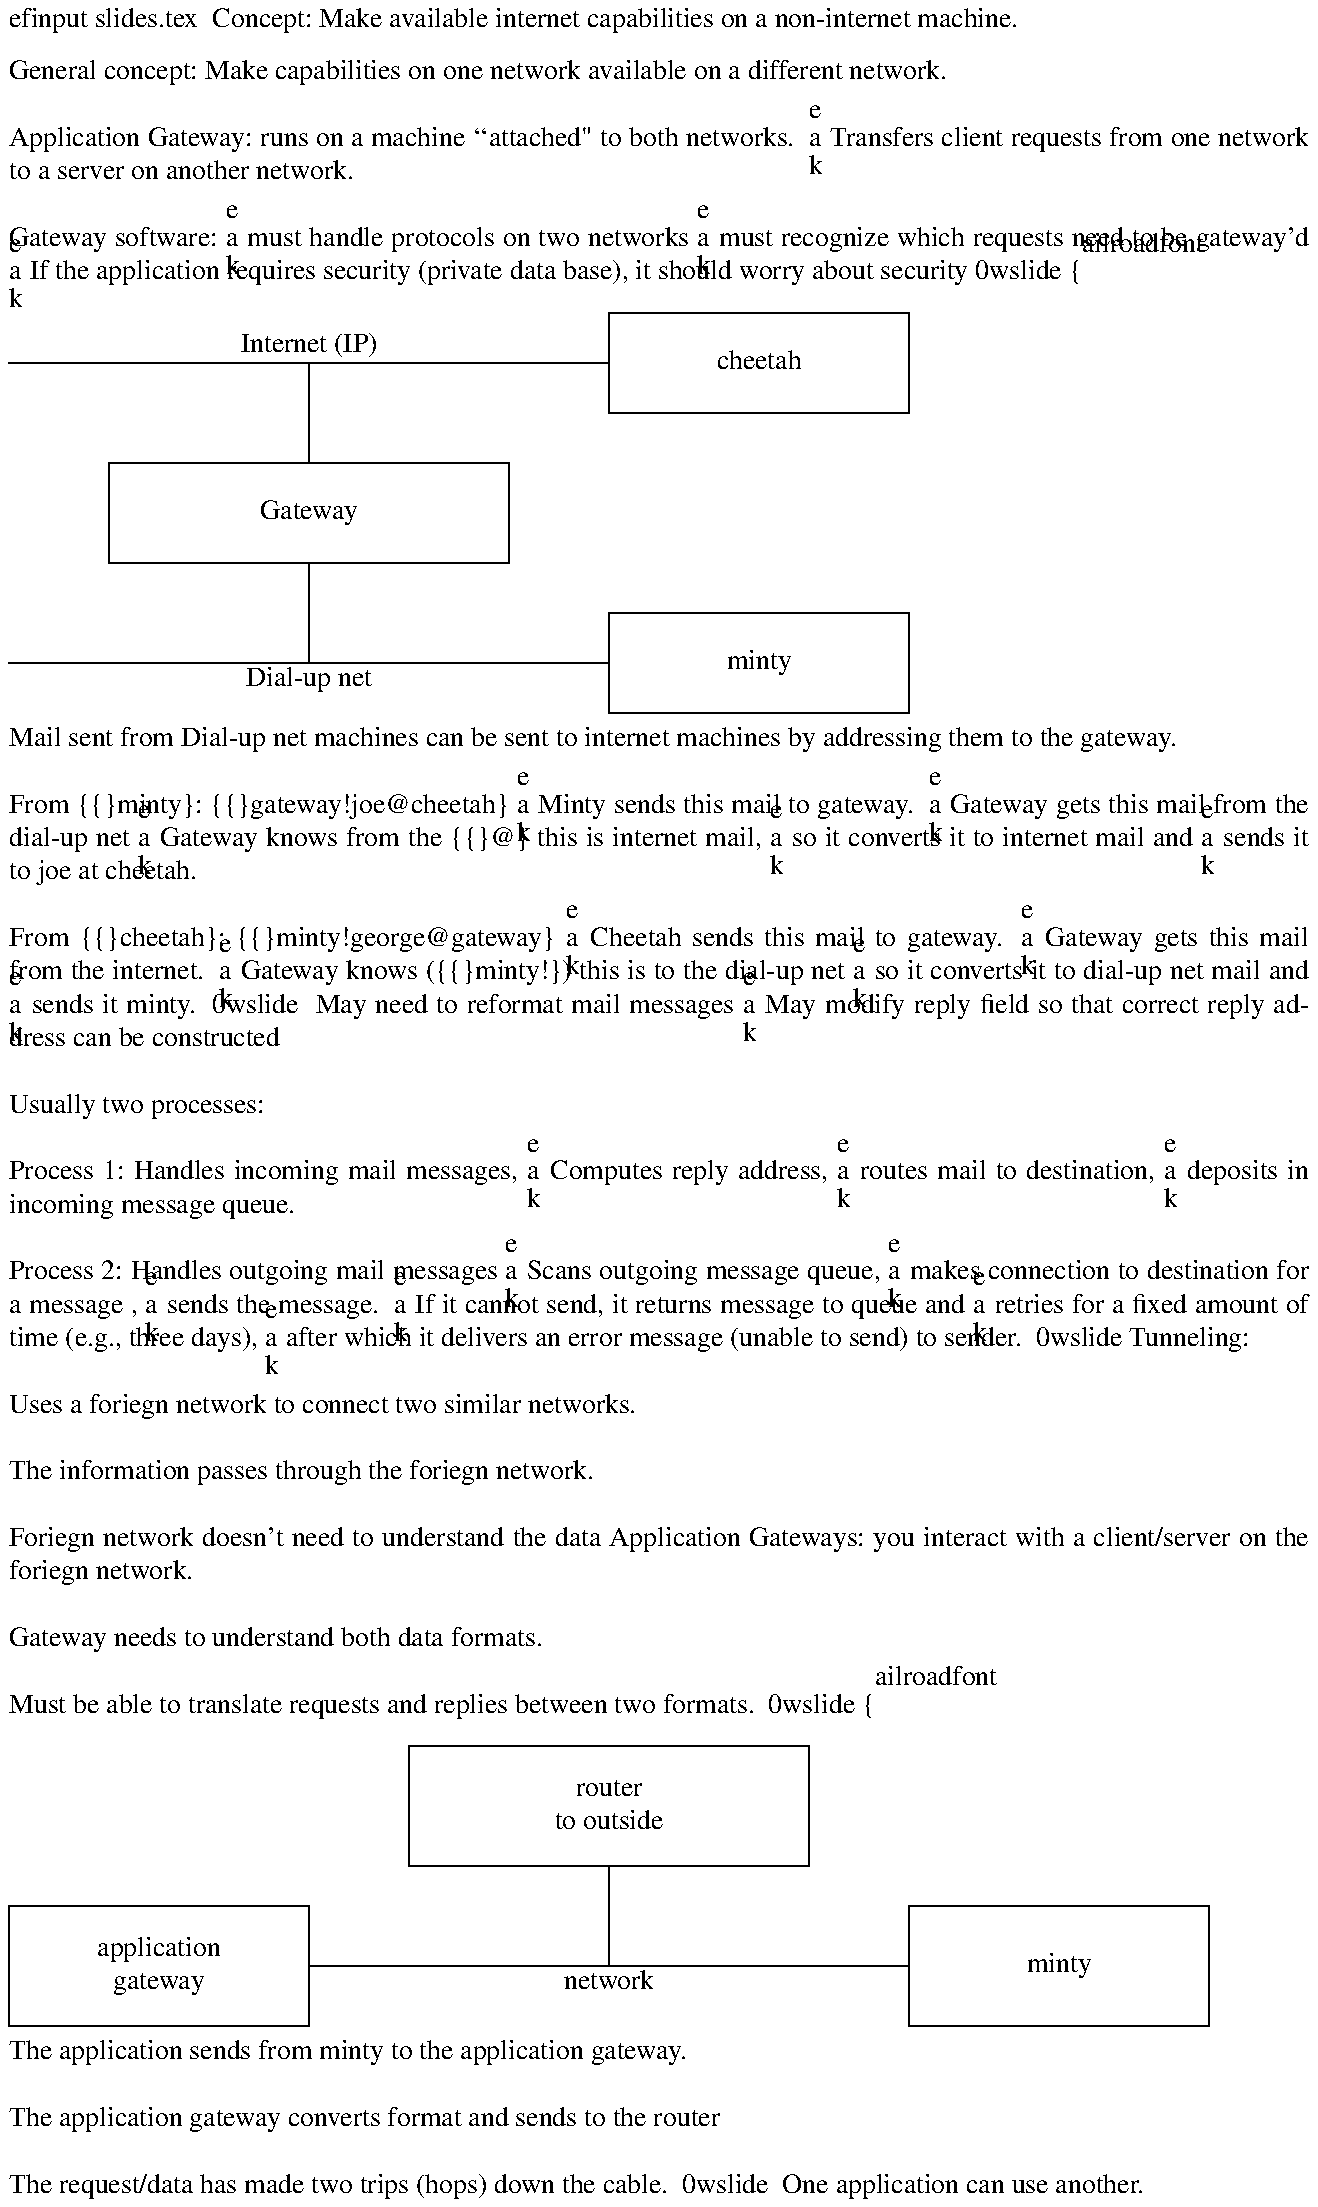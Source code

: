 \def\chapternumber{Chapter 19 --- Application Gateways -- 4 June 2003}
\input slides.tex
\centerline{\bbf Chapter 19}
\centerline{Application Gateways}

Concept: Make available internet capabilities on a non-internet machine.

General concept: Make capabilities on one network available on a different
network.

Application Gateway: runs on a machine ``attached" to both networks.
\break
Transfers client requests from one network to a server on another 
network.

Gateway software: 
\break
must handle protocols on two networks
\break
must recognize which requests need to be gateway'd
\break
If the application requires security (private data base),
it should worry about security
\newslide
{\railroadfont
.PS
In: line right 3i
"Internet (IP)" at In.c above
line down 0.5i from In.c
Gt: box wid 2.0i ht 0.5i with .n at last line.end
line down from Gt.s
"Gateway" at Gt.c
Dn: line right 3i from last line.end + (-1.5i, 0)
"Dial-up net" at Dn.c below
Minty: box wid 1.5i ht 0.5i with .w at Dn.e
Cheetah: box wid 1.5i ht 0.5i with .w at In.e
"minty" at Minty.c
"cheetah" at Cheetah.c
.PE
\centerline{\box\graph}}
\vt
Mail sent from Dial-up net machines can be sent to internet machines by 
addressing them to the gateway.

From {\ltt{}minty}: {\ltt{}gateway!joe@cheetah}
\break
Minty sends this mail to gateway.
\break
Gateway gets this mail from the dial-up net
\break
Gateway knows from the {\ltt{}@} this is internet mail,
\break
so it converts it to internet mail and
\break
sends it to joe at cheetah.

From {\ltt{}cheetah}: {\ltt{}minty!george@gateway}
\break
Cheetah sends this mail to gateway.
\break
Gateway gets this mail from the internet.
\break
Gateway knows ({\ltt{}minty!}) this is to the dial-up net
\break
so it converts it to dial-up net mail and
\break
sends it minty.
\newslide
\centerline{\bbf The Mail Gateway}
\centerline{(Details)}

May need to reformat mail messages
\break
May modify reply field so that correct reply address can be constructed

Usually two processes:

Process 1: Handles incoming mail messages,
\break
Computes reply address,
\break
routes mail to destination,
\break
deposits in incoming message queue.

Process 2: Handles outgoing mail messages
\break
Scans outgoing message queue,
\break
makes connection to destination for a message ,
\break
sends the message.
\break
If it cannot send, it returns message to queue and
\break
retries for a fixed amount of time (e.g., three days),
\break
after which it delivers an error message (unable to send) to sender.
\newslide
\centerline{\bbf Gateways versus Tunneling}
\vt
Tunneling: 

Uses a foriegn network to connect two similar networks.

The information passes through the foriegn network.

Foriegn network doesn't need to understand the data
\vt
Application Gateways:
you interact with a client/server on the foriegn network.

Gateway needs to understand both data formats.

Must be able to translate requests and replies between two formats.
\newslide
\centerline{\bbf The Extra Hop}
\vt
{\railroadfont
.PS
Rt: box wid 2.0i ht 0.6i
line down from Rt.s
"router" "to outside" at Rt.c
Dn: line right 3i from last line.end + (-1.5i, 0)
"network" at Dn.c below
Minty: box wid 1.5i ht 0.6i with .w at Dn.e
Gateway: box wid 1.5i ht 0.6i with .e at Dn.w
"minty" at Minty.c
"application" "gateway" at Gateway.c
.PE
\centerline{\box\graph}}
\vt
The application sends from minty to the application gateway.

The application gateway converts format and sends to the router

The request/data has made two trips (hops) down the cable.
\newslide
\centerline{\bbf Application Gateways}

One application can use another.

Example: file transfer can be accomplished using mail.

Reason: more places have mail than have ftp.

Example:
The client needs to get some request for comments (RFC) documents.

Book solution: Connect the FTP and electronic mail services 
while controlling access and ensuring authorization

Real solution: transfer files using the mail application.

1) Client mails request for file 
\break
2) Server mails back the file
\vt
Example: Internet browsers: allow the user to traverse the internet
selecting the data they want to retrieve.

Implementation: use ftp, archie, and other applications.
\break
The user doesn't need to know how the retrieval is done.
\bye
